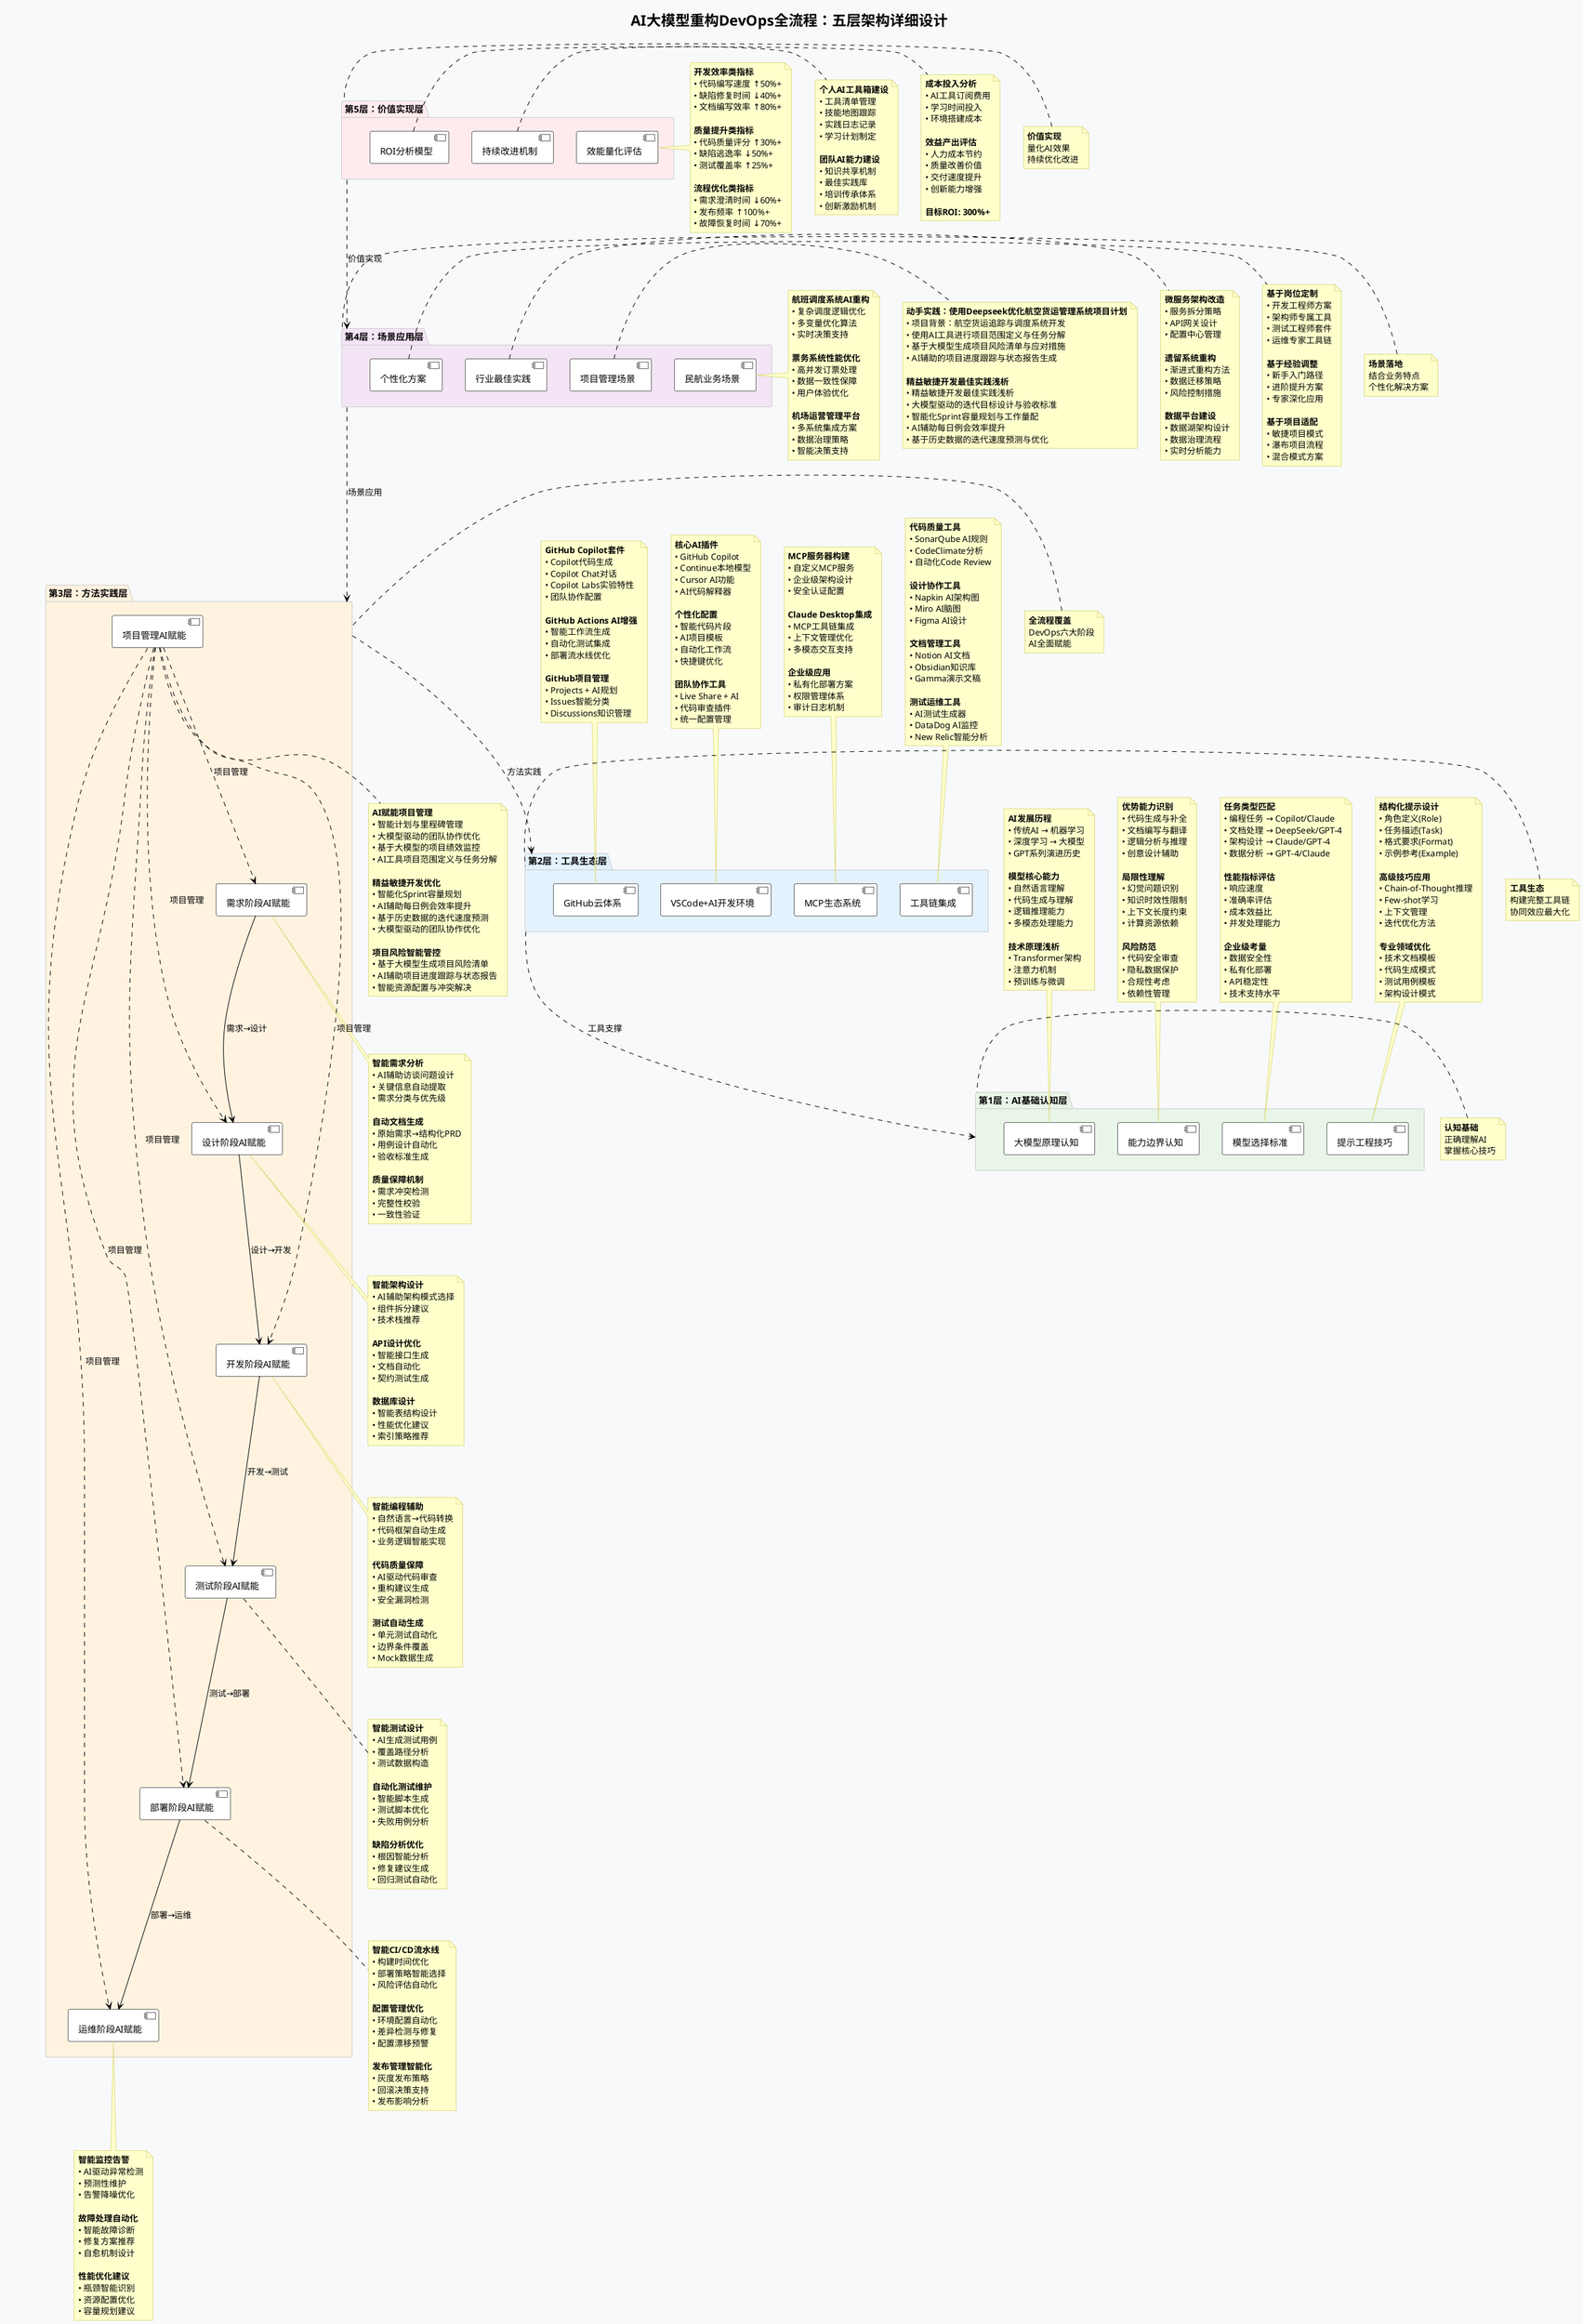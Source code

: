 @startuml AI_DevOps_Architecture_Final
!theme plain
skinparam backgroundColor #f8f9fa
skinparam packageBackgroundColor #ffffff
skinparam packageBorderColor #cccccc
skinparam componentBackgroundColor #ffffff
skinparam componentBorderColor #666666
skinparam noteBackgroundColor #ffffcc
skinparam noteBorderColor #dddd88

title AI大模型重构DevOps全流程：五层架构详细设计

package "第5层：价值实现层" as Layer5 #ffebee {
    component "效能量化评估" as L5_Metrics
    component "持续改进机制" as L5_Improvement  
    component "ROI分析模型" as L5_ROI
}

note right of L5_Metrics
  <b>开发效率类指标</b>
  • 代码编写速度 ↑50%+
  • 缺陷修复时间 ↓40%+
  • 文档编写效率 ↑80%+
  
  <b>质量提升类指标</b>
  • 代码质量评分 ↑30%+
  • 缺陷逃逸率 ↓50%+
  • 测试覆盖率 ↑25%+
  
  <b>流程优化类指标</b>
  • 需求澄清时间 ↓60%+
  • 发布频率 ↑100%+
  • 故障恢复时间 ↓70%+
end note

note right of L5_Improvement
  <b>个人AI工具箱建设</b>
  • 工具清单管理
  • 技能地图跟踪
  • 实践日志记录
  • 学习计划制定
  
  <b>团队AI能力建设</b>
  • 知识共享机制
  • 最佳实践库
  • 培训传承体系
  • 创新激励机制
end note

note right of L5_ROI
  <b>成本投入分析</b>
  • AI工具订阅费用
  • 学习时间投入
  • 环境搭建成本
  
  <b>效益产出评估</b>
  • 人力成本节约
  • 质量改善价值
  • 交付速度提升
  • 创新能力增强
  
  <b>目标ROI: 300%+</b>
end note

package "第4层：场景应用层" as Layer4 #f3e5f5 {
    component "民航业务场景" as L4_Aviation
    component "项目管理场景" as L4_ProjectMgmt
    component "行业最佳实践" as L4_Practices
    component "个性化方案" as L4_Personal
}

note right of L4_Aviation
  <b>航班调度系统AI重构</b>
  • 复杂调度逻辑优化
  • 多变量优化算法
  • 实时决策支持
  
  <b>票务系统性能优化</b>
  • 高并发订票处理
  • 数据一致性保障
  • 用户体验优化
  
  <b>机场运营管理平台</b>
  • 多系统集成方案
  • 数据治理策略
  • 智能决策支持
end note

note right of L4_ProjectMgmt
  <b>动手实践：使用Deepseek优化航空货运管理系统项目计划</b>
  • 项目背景：航空货运追踪与调度系统开发
  • 使用AI工具进行项目范围定义与任务分解
  • 基于大模型生成项目风险清单与应对措施
  • AI辅助的项目进度跟踪与状态报告生成
  
  <b>精益敏捷开发最佳实践浅析</b>
  • 精益敏捷开发最佳实践浅析
  • 大模型驱动的迭代目标设计与验收标准
  • 智能化Sprint容量规划与工作量配
  • AI辅助每日例会效率提升
  • 基于历史数据的迭代速度预测与优化
end note

note right of L4_Practices
  <b>微服务架构改造</b>
  • 服务拆分策略
  • API网关设计
  • 配置中心管理
  
  <b>遗留系统重构</b>
  • 渐进式重构方法
  • 数据迁移策略
  • 风险控制措施
  
  <b>数据平台建设</b>
  • 数据湖架构设计
  • 数据治理流程
  • 实时分析能力
end note

note right of L4_Personal
  <b>基于岗位定制</b>
  • 开发工程师方案
  • 架构师专属工具
  • 测试工程师套件
  • 运维专家工具链
  
  <b>基于经验调整</b>
  • 新手入门路径
  • 进阶提升方案
  • 专家深化应用
  
  <b>基于项目适配</b>
  • 敏捷项目模式
  • 瀑布项目流程
  • 混合模式方案
end note

package "第3层：方法实践层" as Layer3 #fff3e0 {
    component "需求阶段AI赋能" as L3_Req
    component "设计阶段AI赋能" as L3_Design
    component "开发阶段AI赋能" as L3_Dev
    component "项目管理AI赋能" as L3_PM
    component "测试阶段AI赋能" as L3_Test
    component "部署阶段AI赋能" as L3_Deploy
    component "运维阶段AI赋能" as L3_Ops
}

note bottom of L3_Req
  <b>智能需求分析</b>
  • AI辅助访谈问题设计
  • 关键信息自动提取
  • 需求分类与优先级
  
  <b>自动文档生成</b>
  • 原始需求→结构化PRD
  • 用例设计自动化
  • 验收标准生成
  
  <b>质量保障机制</b>
  • 需求冲突检测
  • 完整性校验
  • 一致性验证
end note

note bottom of L3_Design
  <b>智能架构设计</b>
  • AI辅助架构模式选择
  • 组件拆分建议
  • 技术栈推荐
  
  <b>API设计优化</b>
  • 智能接口生成
  • 文档自动化
  • 契约测试生成
  
  <b>数据库设计</b>
  • 智能表结构设计
  • 性能优化建议
  • 索引策略推荐
end note

note bottom of L3_Dev
  <b>智能编程辅助</b>
  • 自然语言→代码转换
  • 代码框架自动生成
  • 业务逻辑智能实现
  
  <b>代码质量保障</b>
  • AI驱动代码审查
  • 重构建议生成
  • 安全漏洞检测
  
  <b>测试自动生成</b>
  • 单元测试自动化
  • 边界条件覆盖
  • Mock数据生成
end note

note bottom of L3_PM
  <b>AI赋能项目管理</b>
  • 智能计划与里程碑管理
  • 大模型驱动的团队协作优化
  • 基于大模型的项目绩效监控
  • AI工具项目范围定义与任务分解
  
  <b>精益敏捷开发优化</b>
  • 智能化Sprint容量规划
  • AI辅助每日例会效率提升
  • 基于历史数据的迭代速度预测
  • 大模型驱动的团队协作优化
  
  <b>项目风险智能管控</b>
  • 基于大模型生成项目风险清单
  • AI辅助项目进度跟踪与状态报告
  • 智能资源配置与冲突解决
end note

note bottom of L3_Test
  <b>智能测试设计</b>
  • AI生成测试用例
  • 覆盖路径分析
  • 测试数据构造
  
  <b>自动化测试维护</b>
  • 智能脚本生成
  • 测试脚本优化
  • 失败用例分析
  
  <b>缺陷分析优化</b>
  • 根因智能分析
  • 修复建议生成
  • 回归测试自动化
end note

note bottom of L3_Deploy
  <b>智能CI/CD流水线</b>
  • 构建时间优化
  • 部署策略智能选择
  • 风险评估自动化
  
  <b>配置管理优化</b>
  • 环境配置自动化
  • 差异检测与修复
  • 配置漂移预警
  
  <b>发布管理智能化</b>
  • 灰度发布策略
  • 回滚决策支持
  • 发布影响分析
end note

note bottom of L3_Ops
  <b>智能监控告警</b>
  • AI驱动异常检测
  • 预测性维护
  • 告警降噪优化
  
  <b>故障处理自动化</b>
  • 智能故障诊断
  • 修复方案推荐
  • 自愈机制设计
  
  <b>性能优化建议</b>
  • 瓶颈智能识别
  • 资源配置优化
  • 容量规划建议
end note

package "第2层：工具生态层" as Layer2 #e3f2fd {
    component "GitHub云体系" as L2_GitHub
    component "VSCode+AI开发环境" as L2_VSCode
    component "MCP生态系统" as L2_MCP
    component "工具链集成" as L2_Integration
}

note top of L2_GitHub
  <b>GitHub Copilot套件</b>
  • Copilot代码生成
  • Copilot Chat对话
  • Copilot Labs实验特性
  • 团队协作配置
  
  <b>GitHub Actions AI增强</b>
  • 智能工作流生成
  • 自动化测试集成
  • 部署流水线优化
  
  <b>GitHub项目管理</b>
  • Projects + AI规划
  • Issues智能分类
  • Discussions知识管理
end note

note top of L2_VSCode
  <b>核心AI插件</b>
  • GitHub Copilot
  • Continue本地模型
  • Cursor AI功能
  • AI代码解释器
  
  <b>个性化配置</b>
  • 智能代码片段
  • AI项目模板
  • 自动化工作流
  • 快捷键优化
  
  <b>团队协作工具</b>
  • Live Share + AI
  • 代码审查插件
  • 统一配置管理
end note

note top of L2_MCP
  <b>MCP服务器构建</b>
  • 自定义MCP服务
  • 企业级架构设计
  • 安全认证配置
  
  <b>Claude Desktop集成</b>
  • MCP工具链集成
  • 上下文管理优化
  • 多模态交互支持
  
  <b>企业级应用</b>
  • 私有化部署方案
  • 权限管理体系
  • 审计日志机制
end note

note top of L2_Integration
  <b>代码质量工具</b>
  • SonarQube AI规则
  • CodeClimate分析
  • 自动化Code Review
  
  <b>设计协作工具</b>
  • Napkin AI架构图
  • Miro AI脑图
  • Figma AI设计
  
  <b>文档管理工具</b>
  • Notion AI文档
  • Obsidian知识库
  • Gamma演示文稿
  
  <b>测试运维工具</b>
  • AI测试生成器
  • DataDog AI监控
  • New Relic智能分析
end note

package "第1层：AI基础认知层" as Layer1 #e8f5e8 {
    component "大模型原理认知" as L1_Fundamentals
    component "能力边界认知" as L1_Boundaries
    component "模型选择标准" as L1_Selection
    component "提示工程技巧" as L1_Prompt
}

note top of L1_Fundamentals
  <b>AI发展历程</b>
  • 传统AI → 机器学习
  • 深度学习 → 大模型
  • GPT系列演进历史
  
  <b>模型核心能力</b>
  • 自然语言理解
  • 代码生成与理解
  • 逻辑推理能力
  • 多模态处理能力
  
  <b>技术原理浅析</b>
  • Transformer架构
  • 注意力机制
  • 预训练与微调
end note

note top of L1_Boundaries
  <b>优势能力识别</b>
  • 代码生成与补全
  • 文档编写与翻译
  • 逻辑分析与推理
  • 创意设计辅助
  
  <b>局限性理解</b>
  • 幻觉问题识别
  • 知识时效性限制
  • 上下文长度约束
  • 计算资源依赖
  
  <b>风险防范</b>
  • 代码安全审查
  • 隐私数据保护
  • 合规性考虑
  • 依赖性管理
end note

note top of L1_Selection
  <b>任务类型匹配</b>
  • 编程任务 → Copilot/Claude
  • 文档处理 → DeepSeek/GPT-4
  • 架构设计 → Claude/GPT-4
  • 数据分析 → GPT-4/Claude
  
  <b>性能指标评估</b>
  • 响应速度
  • 准确率评估
  • 成本效益比
  • 并发处理能力
  
  <b>企业级考量</b>
  • 数据安全性
  • 私有化部署
  • API稳定性
  • 技术支持水平
end note

note top of L1_Prompt
  <b>结构化提示设计</b>
  • 角色定义(Role)
  • 任务描述(Task)
  • 格式要求(Format)
  • 示例参考(Example)
  
  <b>高级技巧应用</b>
  • Chain-of-Thought推理
  • Few-shot学习
  • 上下文管理
  • 迭代优化方法
  
  <b>专业领域优化</b>
  • 技术文档模板
  • 代码生成模式
  • 测试用例模板
  • 架构设计模式
end note

' 层级依赖关系（从上到下）
Layer5 ..> Layer4 : "价值实现"
Layer4 ..> Layer3 : "场景应用" 
Layer3 ..> Layer2 : "方法实践"
Layer2 ..> Layer1 : "工具支撑"

' DevOps流程连接（第3层内部）
L3_Req --> L3_Design : "需求→设计"
L3_Design --> L3_Dev : "设计→开发"
L3_Dev --> L3_Test : "开发→测试"
L3_Test --> L3_Deploy : "测试→部署"
L3_Deploy --> L3_Ops : "部署→运维"

' 项目管理贯穿全流程
L3_PM ..> L3_Req : "项目管理"
L3_PM ..> L3_Design : "项目管理"
L3_PM ..> L3_Dev : "项目管理"
L3_PM ..> L3_Test : "项目管理"
L3_PM ..> L3_Deploy : "项目管理"
L3_PM ..> L3_Ops : "项目管理"

' 添加整体说明
note left of Layer5
  <b>价值实现</b>
  量化AI效果
  持续优化改进
end note

note left of Layer4
  <b>场景落地</b>
  结合业务特点
  个性化解决方案
end note

note left of Layer3
  <b>全流程覆盖</b>
  DevOps六大阶段
  AI全面赋能
end note

note left of Layer2
  <b>工具生态</b>
  构建完整工具链
  协同效应最大化
end note

note left of Layer1
  <b>认知基础</b>
  正确理解AI
  掌握核心技巧
end note

@enduml
